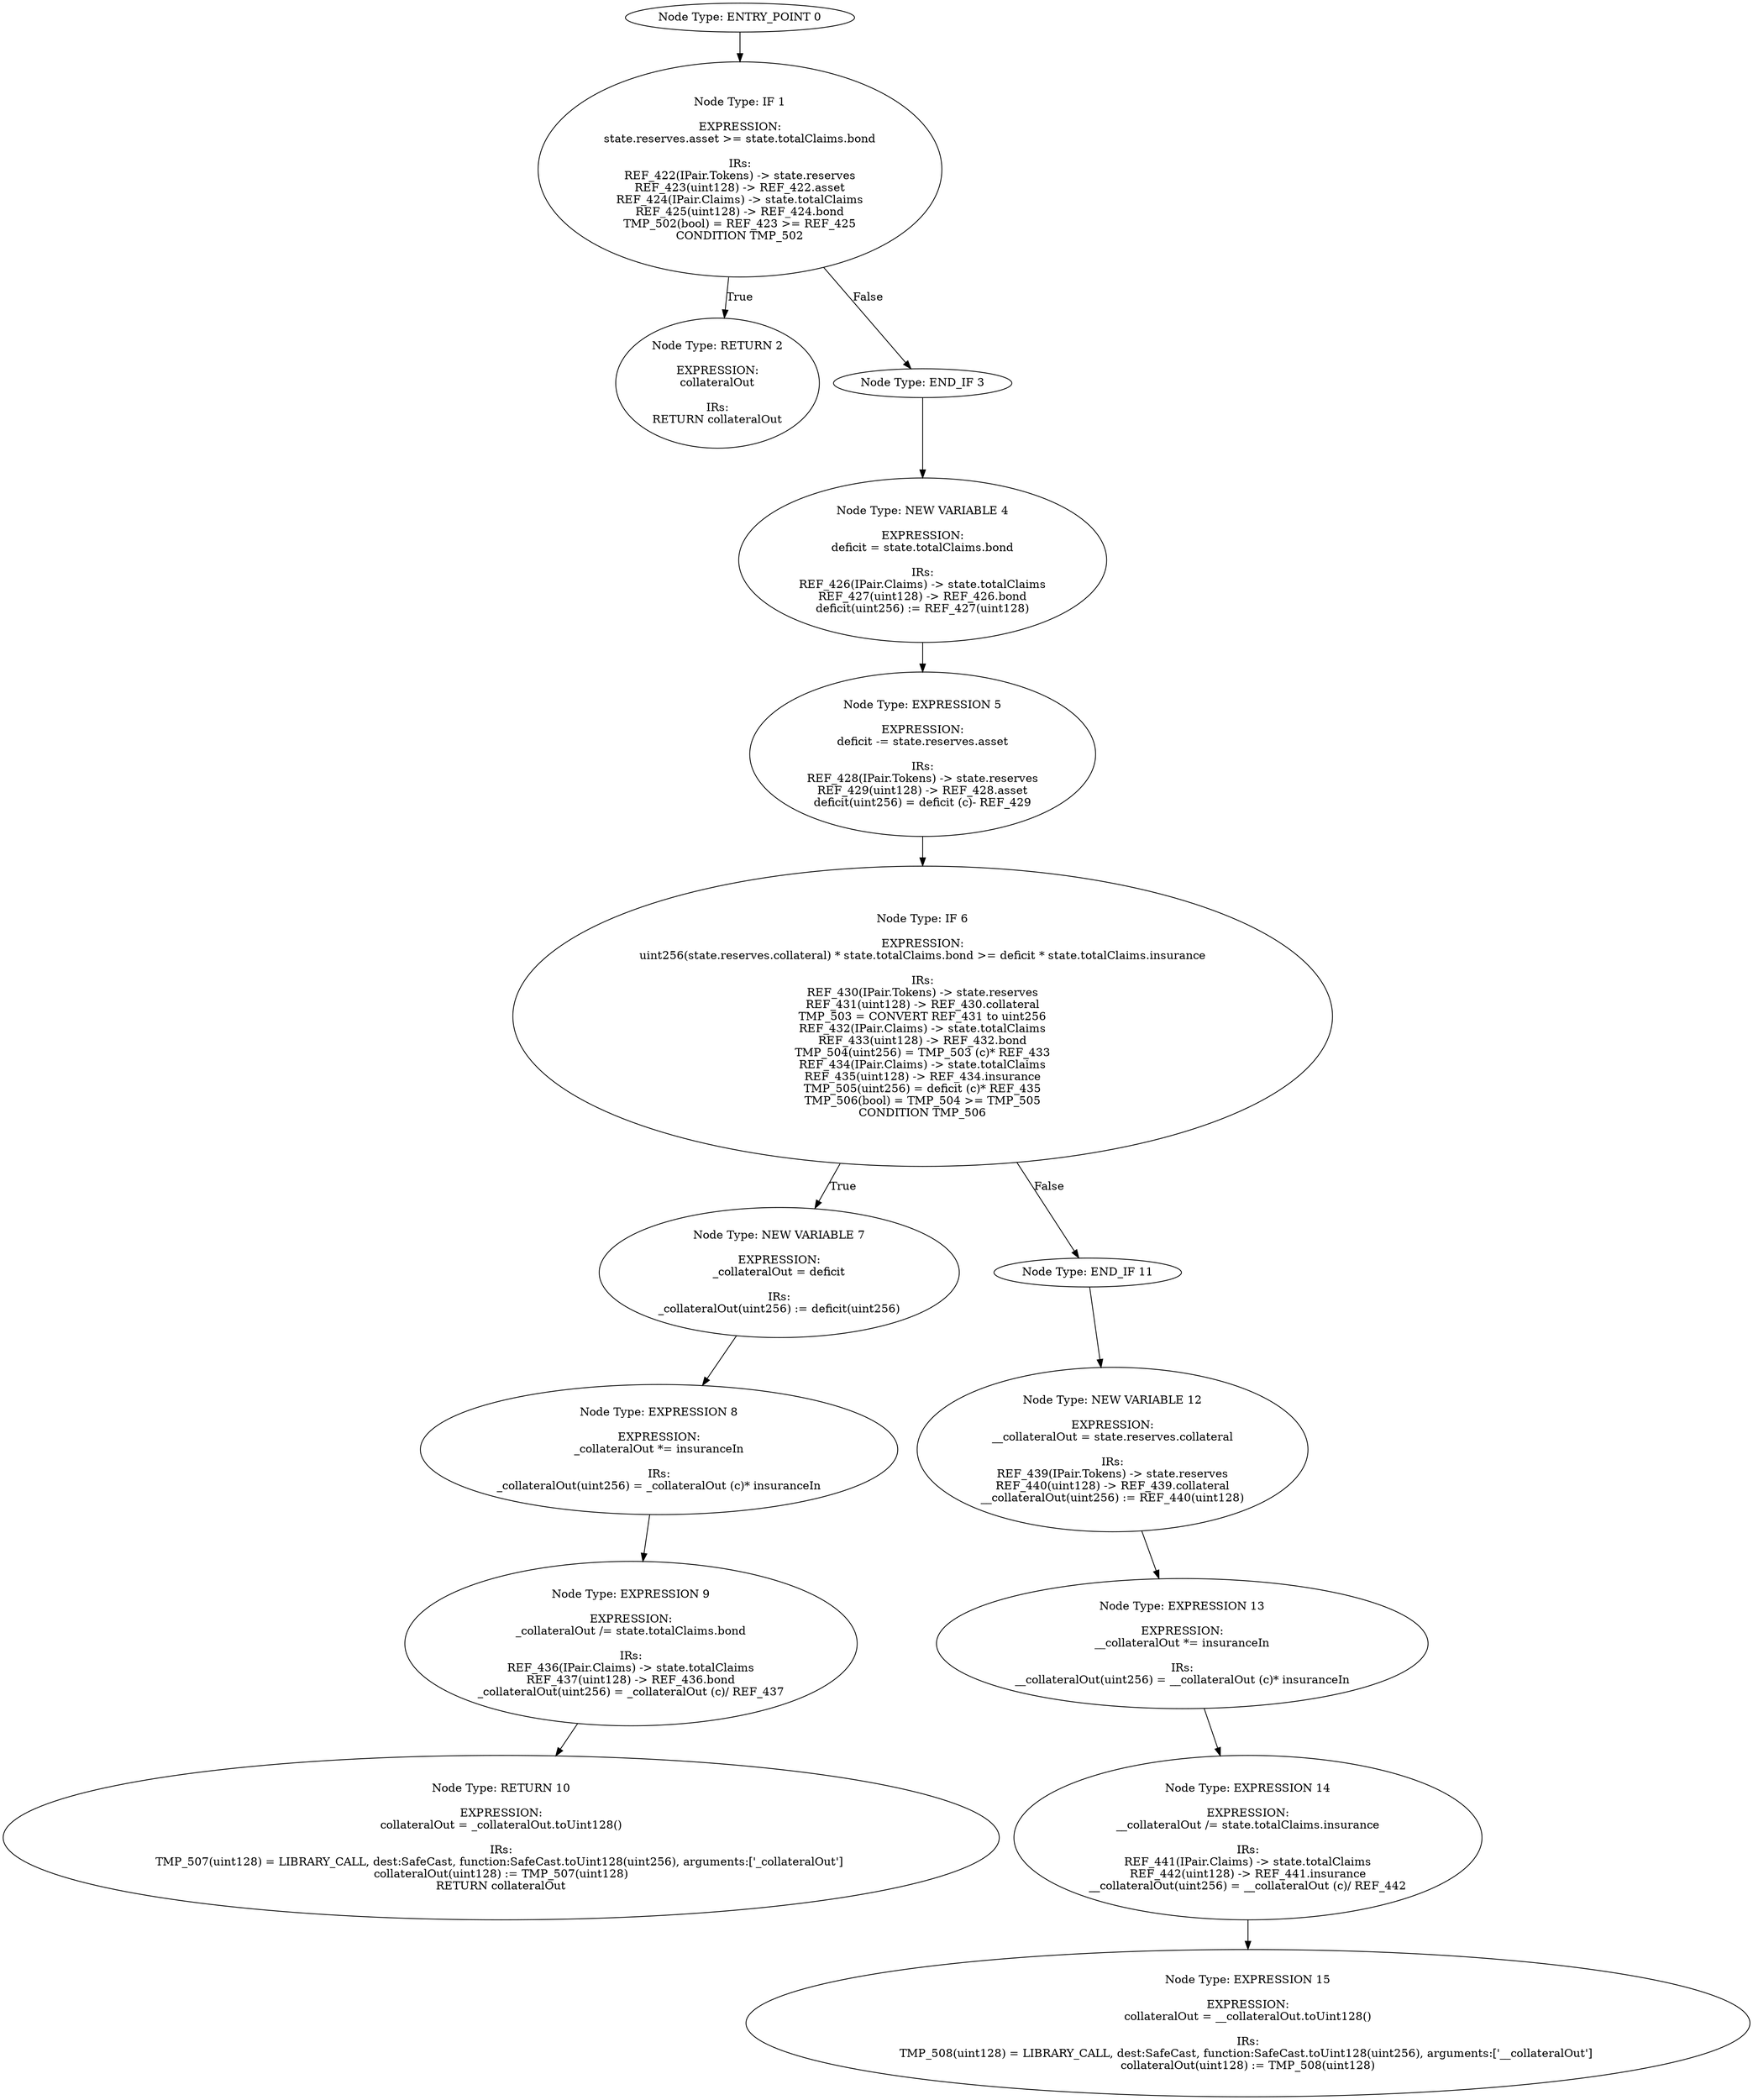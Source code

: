 digraph{
0[label="Node Type: ENTRY_POINT 0
"];
0->1;
1[label="Node Type: IF 1

EXPRESSION:
state.reserves.asset >= state.totalClaims.bond

IRs:
REF_422(IPair.Tokens) -> state.reserves
REF_423(uint128) -> REF_422.asset
REF_424(IPair.Claims) -> state.totalClaims
REF_425(uint128) -> REF_424.bond
TMP_502(bool) = REF_423 >= REF_425
CONDITION TMP_502"];
1->2[label="True"];
1->3[label="False"];
2[label="Node Type: RETURN 2

EXPRESSION:
collateralOut

IRs:
RETURN collateralOut"];
3[label="Node Type: END_IF 3
"];
3->4;
4[label="Node Type: NEW VARIABLE 4

EXPRESSION:
deficit = state.totalClaims.bond

IRs:
REF_426(IPair.Claims) -> state.totalClaims
REF_427(uint128) -> REF_426.bond
deficit(uint256) := REF_427(uint128)"];
4->5;
5[label="Node Type: EXPRESSION 5

EXPRESSION:
deficit -= state.reserves.asset

IRs:
REF_428(IPair.Tokens) -> state.reserves
REF_429(uint128) -> REF_428.asset
deficit(uint256) = deficit (c)- REF_429"];
5->6;
6[label="Node Type: IF 6

EXPRESSION:
uint256(state.reserves.collateral) * state.totalClaims.bond >= deficit * state.totalClaims.insurance

IRs:
REF_430(IPair.Tokens) -> state.reserves
REF_431(uint128) -> REF_430.collateral
TMP_503 = CONVERT REF_431 to uint256
REF_432(IPair.Claims) -> state.totalClaims
REF_433(uint128) -> REF_432.bond
TMP_504(uint256) = TMP_503 (c)* REF_433
REF_434(IPair.Claims) -> state.totalClaims
REF_435(uint128) -> REF_434.insurance
TMP_505(uint256) = deficit (c)* REF_435
TMP_506(bool) = TMP_504 >= TMP_505
CONDITION TMP_506"];
6->7[label="True"];
6->11[label="False"];
7[label="Node Type: NEW VARIABLE 7

EXPRESSION:
_collateralOut = deficit

IRs:
_collateralOut(uint256) := deficit(uint256)"];
7->8;
8[label="Node Type: EXPRESSION 8

EXPRESSION:
_collateralOut *= insuranceIn

IRs:
_collateralOut(uint256) = _collateralOut (c)* insuranceIn"];
8->9;
9[label="Node Type: EXPRESSION 9

EXPRESSION:
_collateralOut /= state.totalClaims.bond

IRs:
REF_436(IPair.Claims) -> state.totalClaims
REF_437(uint128) -> REF_436.bond
_collateralOut(uint256) = _collateralOut (c)/ REF_437"];
9->10;
10[label="Node Type: RETURN 10

EXPRESSION:
collateralOut = _collateralOut.toUint128()

IRs:
TMP_507(uint128) = LIBRARY_CALL, dest:SafeCast, function:SafeCast.toUint128(uint256), arguments:['_collateralOut'] 
collateralOut(uint128) := TMP_507(uint128)
RETURN collateralOut"];
11[label="Node Type: END_IF 11
"];
11->12;
12[label="Node Type: NEW VARIABLE 12

EXPRESSION:
__collateralOut = state.reserves.collateral

IRs:
REF_439(IPair.Tokens) -> state.reserves
REF_440(uint128) -> REF_439.collateral
__collateralOut(uint256) := REF_440(uint128)"];
12->13;
13[label="Node Type: EXPRESSION 13

EXPRESSION:
__collateralOut *= insuranceIn

IRs:
__collateralOut(uint256) = __collateralOut (c)* insuranceIn"];
13->14;
14[label="Node Type: EXPRESSION 14

EXPRESSION:
__collateralOut /= state.totalClaims.insurance

IRs:
REF_441(IPair.Claims) -> state.totalClaims
REF_442(uint128) -> REF_441.insurance
__collateralOut(uint256) = __collateralOut (c)/ REF_442"];
14->15;
15[label="Node Type: EXPRESSION 15

EXPRESSION:
collateralOut = __collateralOut.toUint128()

IRs:
TMP_508(uint128) = LIBRARY_CALL, dest:SafeCast, function:SafeCast.toUint128(uint256), arguments:['__collateralOut'] 
collateralOut(uint128) := TMP_508(uint128)"];
}
